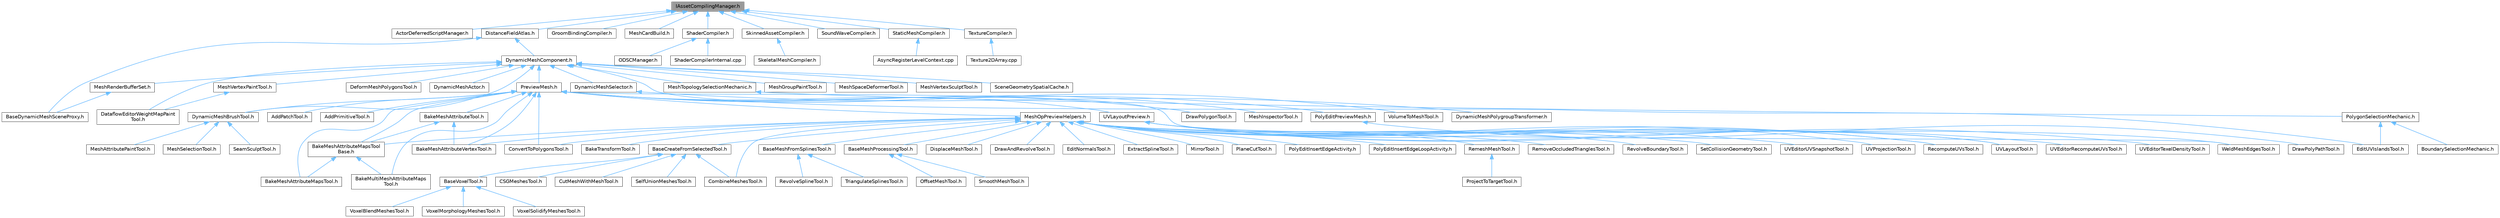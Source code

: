 digraph "IAssetCompilingManager.h"
{
 // INTERACTIVE_SVG=YES
 // LATEX_PDF_SIZE
  bgcolor="transparent";
  edge [fontname=Helvetica,fontsize=10,labelfontname=Helvetica,labelfontsize=10];
  node [fontname=Helvetica,fontsize=10,shape=box,height=0.2,width=0.4];
  Node1 [id="Node000001",label="IAssetCompilingManager.h",height=0.2,width=0.4,color="gray40", fillcolor="grey60", style="filled", fontcolor="black",tooltip=" "];
  Node1 -> Node2 [id="edge1_Node000001_Node000002",dir="back",color="steelblue1",style="solid",tooltip=" "];
  Node2 [id="Node000002",label="ActorDeferredScriptManager.h",height=0.2,width=0.4,color="grey40", fillcolor="white", style="filled",URL="$d1/dc5/ActorDeferredScriptManager_8h.html",tooltip=" "];
  Node1 -> Node3 [id="edge2_Node000001_Node000003",dir="back",color="steelblue1",style="solid",tooltip=" "];
  Node3 [id="Node000003",label="DistanceFieldAtlas.h",height=0.2,width=0.4,color="grey40", fillcolor="white", style="filled",URL="$df/def/DistanceFieldAtlas_8h.html",tooltip=" "];
  Node3 -> Node4 [id="edge3_Node000003_Node000004",dir="back",color="steelblue1",style="solid",tooltip=" "];
  Node4 [id="Node000004",label="BaseDynamicMeshSceneProxy.h",height=0.2,width=0.4,color="grey40", fillcolor="white", style="filled",URL="$d2/dee/BaseDynamicMeshSceneProxy_8h.html",tooltip=" "];
  Node3 -> Node5 [id="edge4_Node000003_Node000005",dir="back",color="steelblue1",style="solid",tooltip=" "];
  Node5 [id="Node000005",label="DynamicMeshComponent.h",height=0.2,width=0.4,color="grey40", fillcolor="white", style="filled",URL="$d8/d66/DynamicMeshComponent_8h.html",tooltip=" "];
  Node5 -> Node6 [id="edge5_Node000005_Node000006",dir="back",color="steelblue1",style="solid",tooltip=" "];
  Node6 [id="Node000006",label="DataflowEditorWeightMapPaint\lTool.h",height=0.2,width=0.4,color="grey40", fillcolor="white", style="filled",URL="$db/d46/DataflowEditorWeightMapPaintTool_8h.html",tooltip=" "];
  Node5 -> Node7 [id="edge6_Node000005_Node000007",dir="back",color="steelblue1",style="solid",tooltip=" "];
  Node7 [id="Node000007",label="DeformMeshPolygonsTool.h",height=0.2,width=0.4,color="grey40", fillcolor="white", style="filled",URL="$db/d72/DeformMeshPolygonsTool_8h.html",tooltip=" "];
  Node5 -> Node8 [id="edge7_Node000005_Node000008",dir="back",color="steelblue1",style="solid",tooltip=" "];
  Node8 [id="Node000008",label="DynamicMeshActor.h",height=0.2,width=0.4,color="grey40", fillcolor="white", style="filled",URL="$d1/d71/DynamicMeshActor_8h.html",tooltip=" "];
  Node5 -> Node9 [id="edge8_Node000005_Node000009",dir="back",color="steelblue1",style="solid",tooltip=" "];
  Node9 [id="Node000009",label="DynamicMeshBrushTool.h",height=0.2,width=0.4,color="grey40", fillcolor="white", style="filled",URL="$da/d04/DynamicMeshBrushTool_8h.html",tooltip=" "];
  Node9 -> Node10 [id="edge9_Node000009_Node000010",dir="back",color="steelblue1",style="solid",tooltip=" "];
  Node10 [id="Node000010",label="MeshAttributePaintTool.h",height=0.2,width=0.4,color="grey40", fillcolor="white", style="filled",URL="$d3/d29/MeshAttributePaintTool_8h.html",tooltip=" "];
  Node9 -> Node11 [id="edge10_Node000009_Node000011",dir="back",color="steelblue1",style="solid",tooltip=" "];
  Node11 [id="Node000011",label="MeshSelectionTool.h",height=0.2,width=0.4,color="grey40", fillcolor="white", style="filled",URL="$d8/d80/MeshSelectionTool_8h.html",tooltip=" "];
  Node9 -> Node12 [id="edge11_Node000009_Node000012",dir="back",color="steelblue1",style="solid",tooltip=" "];
  Node12 [id="Node000012",label="SeamSculptTool.h",height=0.2,width=0.4,color="grey40", fillcolor="white", style="filled",URL="$d1/d31/SeamSculptTool_8h.html",tooltip=" "];
  Node5 -> Node13 [id="edge12_Node000005_Node000013",dir="back",color="steelblue1",style="solid",tooltip=" "];
  Node13 [id="Node000013",label="DynamicMeshSelector.h",height=0.2,width=0.4,color="grey40", fillcolor="white", style="filled",URL="$dc/d01/DynamicMeshSelector_8h.html",tooltip=" "];
  Node13 -> Node14 [id="edge13_Node000013_Node000014",dir="back",color="steelblue1",style="solid",tooltip=" "];
  Node14 [id="Node000014",label="DynamicMeshPolygroupTransformer.h",height=0.2,width=0.4,color="grey40", fillcolor="white", style="filled",URL="$dc/db2/DynamicMeshPolygroupTransformer_8h.html",tooltip=" "];
  Node5 -> Node15 [id="edge14_Node000005_Node000015",dir="back",color="steelblue1",style="solid",tooltip=" "];
  Node15 [id="Node000015",label="EditUVIslandsTool.h",height=0.2,width=0.4,color="grey40", fillcolor="white", style="filled",URL="$d0/de4/EditUVIslandsTool_8h.html",tooltip=" "];
  Node5 -> Node16 [id="edge15_Node000005_Node000016",dir="back",color="steelblue1",style="solid",tooltip=" "];
  Node16 [id="Node000016",label="MeshGroupPaintTool.h",height=0.2,width=0.4,color="grey40", fillcolor="white", style="filled",URL="$dd/d04/MeshGroupPaintTool_8h.html",tooltip=" "];
  Node5 -> Node17 [id="edge16_Node000005_Node000017",dir="back",color="steelblue1",style="solid",tooltip=" "];
  Node17 [id="Node000017",label="MeshRenderBufferSet.h",height=0.2,width=0.4,color="grey40", fillcolor="white", style="filled",URL="$de/dc2/MeshRenderBufferSet_8h.html",tooltip=" "];
  Node17 -> Node4 [id="edge17_Node000017_Node000004",dir="back",color="steelblue1",style="solid",tooltip=" "];
  Node5 -> Node18 [id="edge18_Node000005_Node000018",dir="back",color="steelblue1",style="solid",tooltip=" "];
  Node18 [id="Node000018",label="MeshSpaceDeformerTool.h",height=0.2,width=0.4,color="grey40", fillcolor="white", style="filled",URL="$d7/dc8/MeshSpaceDeformerTool_8h.html",tooltip=" "];
  Node5 -> Node19 [id="edge19_Node000005_Node000019",dir="back",color="steelblue1",style="solid",tooltip=" "];
  Node19 [id="Node000019",label="MeshTopologySelectionMechanic.h",height=0.2,width=0.4,color="grey40", fillcolor="white", style="filled",URL="$d5/d15/MeshTopologySelectionMechanic_8h.html",tooltip=" "];
  Node19 -> Node20 [id="edge20_Node000019_Node000020",dir="back",color="steelblue1",style="solid",tooltip=" "];
  Node20 [id="Node000020",label="PolygonSelectionMechanic.h",height=0.2,width=0.4,color="grey40", fillcolor="white", style="filled",URL="$da/dff/PolygonSelectionMechanic_8h.html",tooltip=" "];
  Node20 -> Node21 [id="edge21_Node000020_Node000021",dir="back",color="steelblue1",style="solid",tooltip=" "];
  Node21 [id="Node000021",label="BoundarySelectionMechanic.h",height=0.2,width=0.4,color="grey40", fillcolor="white", style="filled",URL="$d8/dd6/BoundarySelectionMechanic_8h.html",tooltip=" "];
  Node20 -> Node15 [id="edge22_Node000020_Node000015",dir="back",color="steelblue1",style="solid",tooltip=" "];
  Node5 -> Node22 [id="edge23_Node000005_Node000022",dir="back",color="steelblue1",style="solid",tooltip=" "];
  Node22 [id="Node000022",label="MeshVertexPaintTool.h",height=0.2,width=0.4,color="grey40", fillcolor="white", style="filled",URL="$db/d74/MeshVertexPaintTool_8h.html",tooltip=" "];
  Node22 -> Node6 [id="edge24_Node000022_Node000006",dir="back",color="steelblue1",style="solid",tooltip=" "];
  Node5 -> Node23 [id="edge25_Node000005_Node000023",dir="back",color="steelblue1",style="solid",tooltip=" "];
  Node23 [id="Node000023",label="MeshVertexSculptTool.h",height=0.2,width=0.4,color="grey40", fillcolor="white", style="filled",URL="$dc/da6/MeshVertexSculptTool_8h.html",tooltip=" "];
  Node5 -> Node24 [id="edge26_Node000005_Node000024",dir="back",color="steelblue1",style="solid",tooltip=" "];
  Node24 [id="Node000024",label="PreviewMesh.h",height=0.2,width=0.4,color="grey40", fillcolor="white", style="filled",URL="$d6/d30/PreviewMesh_8h.html",tooltip=" "];
  Node24 -> Node25 [id="edge27_Node000024_Node000025",dir="back",color="steelblue1",style="solid",tooltip=" "];
  Node25 [id="Node000025",label="AddPatchTool.h",height=0.2,width=0.4,color="grey40", fillcolor="white", style="filled",URL="$d5/deb/AddPatchTool_8h.html",tooltip=" "];
  Node24 -> Node26 [id="edge28_Node000024_Node000026",dir="back",color="steelblue1",style="solid",tooltip=" "];
  Node26 [id="Node000026",label="AddPrimitiveTool.h",height=0.2,width=0.4,color="grey40", fillcolor="white", style="filled",URL="$d5/dbf/AddPrimitiveTool_8h.html",tooltip=" "];
  Node24 -> Node27 [id="edge29_Node000024_Node000027",dir="back",color="steelblue1",style="solid",tooltip=" "];
  Node27 [id="Node000027",label="BakeMeshAttributeMapsTool.h",height=0.2,width=0.4,color="grey40", fillcolor="white", style="filled",URL="$d8/d14/BakeMeshAttributeMapsTool_8h.html",tooltip=" "];
  Node24 -> Node28 [id="edge30_Node000024_Node000028",dir="back",color="steelblue1",style="solid",tooltip=" "];
  Node28 [id="Node000028",label="BakeMeshAttributeMapsTool\lBase.h",height=0.2,width=0.4,color="grey40", fillcolor="white", style="filled",URL="$dc/d68/BakeMeshAttributeMapsToolBase_8h.html",tooltip=" "];
  Node28 -> Node27 [id="edge31_Node000028_Node000027",dir="back",color="steelblue1",style="solid",tooltip=" "];
  Node28 -> Node29 [id="edge32_Node000028_Node000029",dir="back",color="steelblue1",style="solid",tooltip=" "];
  Node29 [id="Node000029",label="BakeMultiMeshAttributeMaps\lTool.h",height=0.2,width=0.4,color="grey40", fillcolor="white", style="filled",URL="$d7/d65/BakeMultiMeshAttributeMapsTool_8h.html",tooltip=" "];
  Node24 -> Node30 [id="edge33_Node000024_Node000030",dir="back",color="steelblue1",style="solid",tooltip=" "];
  Node30 [id="Node000030",label="BakeMeshAttributeTool.h",height=0.2,width=0.4,color="grey40", fillcolor="white", style="filled",URL="$d0/d82/BakeMeshAttributeTool_8h.html",tooltip=" "];
  Node30 -> Node28 [id="edge34_Node000030_Node000028",dir="back",color="steelblue1",style="solid",tooltip=" "];
  Node30 -> Node31 [id="edge35_Node000030_Node000031",dir="back",color="steelblue1",style="solid",tooltip=" "];
  Node31 [id="Node000031",label="BakeMeshAttributeVertexTool.h",height=0.2,width=0.4,color="grey40", fillcolor="white", style="filled",URL="$d6/d76/BakeMeshAttributeVertexTool_8h.html",tooltip=" "];
  Node24 -> Node31 [id="edge36_Node000024_Node000031",dir="back",color="steelblue1",style="solid",tooltip=" "];
  Node24 -> Node29 [id="edge37_Node000024_Node000029",dir="back",color="steelblue1",style="solid",tooltip=" "];
  Node24 -> Node32 [id="edge38_Node000024_Node000032",dir="back",color="steelblue1",style="solid",tooltip=" "];
  Node32 [id="Node000032",label="ConvertToPolygonsTool.h",height=0.2,width=0.4,color="grey40", fillcolor="white", style="filled",URL="$d7/d5a/ConvertToPolygonsTool_8h.html",tooltip=" "];
  Node24 -> Node33 [id="edge39_Node000024_Node000033",dir="back",color="steelblue1",style="solid",tooltip=" "];
  Node33 [id="Node000033",label="DrawPolygonTool.h",height=0.2,width=0.4,color="grey40", fillcolor="white", style="filled",URL="$d0/d15/DrawPolygonTool_8h.html",tooltip=" "];
  Node24 -> Node9 [id="edge40_Node000024_Node000009",dir="back",color="steelblue1",style="solid",tooltip=" "];
  Node24 -> Node34 [id="edge41_Node000024_Node000034",dir="back",color="steelblue1",style="solid",tooltip=" "];
  Node34 [id="Node000034",label="MeshInspectorTool.h",height=0.2,width=0.4,color="grey40", fillcolor="white", style="filled",URL="$de/da1/MeshInspectorTool_8h.html",tooltip=" "];
  Node24 -> Node35 [id="edge42_Node000024_Node000035",dir="back",color="steelblue1",style="solid",tooltip=" "];
  Node35 [id="Node000035",label="MeshOpPreviewHelpers.h",height=0.2,width=0.4,color="grey40", fillcolor="white", style="filled",URL="$de/d33/MeshOpPreviewHelpers_8h.html",tooltip=" "];
  Node35 -> Node28 [id="edge43_Node000035_Node000028",dir="back",color="steelblue1",style="solid",tooltip=" "];
  Node35 -> Node31 [id="edge44_Node000035_Node000031",dir="back",color="steelblue1",style="solid",tooltip=" "];
  Node35 -> Node36 [id="edge45_Node000035_Node000036",dir="back",color="steelblue1",style="solid",tooltip=" "];
  Node36 [id="Node000036",label="BakeTransformTool.h",height=0.2,width=0.4,color="grey40", fillcolor="white", style="filled",URL="$dc/d39/BakeTransformTool_8h.html",tooltip=" "];
  Node35 -> Node37 [id="edge46_Node000035_Node000037",dir="back",color="steelblue1",style="solid",tooltip=" "];
  Node37 [id="Node000037",label="BaseCreateFromSelectedTool.h",height=0.2,width=0.4,color="grey40", fillcolor="white", style="filled",URL="$de/dc7/BaseCreateFromSelectedTool_8h.html",tooltip=" "];
  Node37 -> Node38 [id="edge47_Node000037_Node000038",dir="back",color="steelblue1",style="solid",tooltip=" "];
  Node38 [id="Node000038",label="BaseVoxelTool.h",height=0.2,width=0.4,color="grey40", fillcolor="white", style="filled",URL="$db/d63/BaseVoxelTool_8h.html",tooltip=" "];
  Node38 -> Node39 [id="edge48_Node000038_Node000039",dir="back",color="steelblue1",style="solid",tooltip=" "];
  Node39 [id="Node000039",label="VoxelBlendMeshesTool.h",height=0.2,width=0.4,color="grey40", fillcolor="white", style="filled",URL="$da/d0e/VoxelBlendMeshesTool_8h.html",tooltip=" "];
  Node38 -> Node40 [id="edge49_Node000038_Node000040",dir="back",color="steelblue1",style="solid",tooltip=" "];
  Node40 [id="Node000040",label="VoxelMorphologyMeshesTool.h",height=0.2,width=0.4,color="grey40", fillcolor="white", style="filled",URL="$dc/d30/VoxelMorphologyMeshesTool_8h.html",tooltip=" "];
  Node38 -> Node41 [id="edge50_Node000038_Node000041",dir="back",color="steelblue1",style="solid",tooltip=" "];
  Node41 [id="Node000041",label="VoxelSolidifyMeshesTool.h",height=0.2,width=0.4,color="grey40", fillcolor="white", style="filled",URL="$de/da2/VoxelSolidifyMeshesTool_8h.html",tooltip=" "];
  Node37 -> Node42 [id="edge51_Node000037_Node000042",dir="back",color="steelblue1",style="solid",tooltip=" "];
  Node42 [id="Node000042",label="CSGMeshesTool.h",height=0.2,width=0.4,color="grey40", fillcolor="white", style="filled",URL="$db/dd1/CSGMeshesTool_8h.html",tooltip=" "];
  Node37 -> Node43 [id="edge52_Node000037_Node000043",dir="back",color="steelblue1",style="solid",tooltip=" "];
  Node43 [id="Node000043",label="CombineMeshesTool.h",height=0.2,width=0.4,color="grey40", fillcolor="white", style="filled",URL="$dd/da3/CombineMeshesTool_8h.html",tooltip=" "];
  Node37 -> Node44 [id="edge53_Node000037_Node000044",dir="back",color="steelblue1",style="solid",tooltip=" "];
  Node44 [id="Node000044",label="CutMeshWithMeshTool.h",height=0.2,width=0.4,color="grey40", fillcolor="white", style="filled",URL="$d2/d2c/CutMeshWithMeshTool_8h.html",tooltip=" "];
  Node37 -> Node45 [id="edge54_Node000037_Node000045",dir="back",color="steelblue1",style="solid",tooltip=" "];
  Node45 [id="Node000045",label="SelfUnionMeshesTool.h",height=0.2,width=0.4,color="grey40", fillcolor="white", style="filled",URL="$dc/dad/SelfUnionMeshesTool_8h.html",tooltip=" "];
  Node35 -> Node46 [id="edge55_Node000035_Node000046",dir="back",color="steelblue1",style="solid",tooltip=" "];
  Node46 [id="Node000046",label="BaseMeshFromSplinesTool.h",height=0.2,width=0.4,color="grey40", fillcolor="white", style="filled",URL="$da/d31/BaseMeshFromSplinesTool_8h.html",tooltip=" "];
  Node46 -> Node47 [id="edge56_Node000046_Node000047",dir="back",color="steelblue1",style="solid",tooltip=" "];
  Node47 [id="Node000047",label="RevolveSplineTool.h",height=0.2,width=0.4,color="grey40", fillcolor="white", style="filled",URL="$d3/d36/RevolveSplineTool_8h.html",tooltip=" "];
  Node46 -> Node48 [id="edge57_Node000046_Node000048",dir="back",color="steelblue1",style="solid",tooltip=" "];
  Node48 [id="Node000048",label="TriangulateSplinesTool.h",height=0.2,width=0.4,color="grey40", fillcolor="white", style="filled",URL="$d9/de6/TriangulateSplinesTool_8h.html",tooltip=" "];
  Node35 -> Node49 [id="edge58_Node000035_Node000049",dir="back",color="steelblue1",style="solid",tooltip=" "];
  Node49 [id="Node000049",label="BaseMeshProcessingTool.h",height=0.2,width=0.4,color="grey40", fillcolor="white", style="filled",URL="$d4/d77/BaseMeshProcessingTool_8h.html",tooltip=" "];
  Node49 -> Node50 [id="edge59_Node000049_Node000050",dir="back",color="steelblue1",style="solid",tooltip=" "];
  Node50 [id="Node000050",label="OffsetMeshTool.h",height=0.2,width=0.4,color="grey40", fillcolor="white", style="filled",URL="$da/d01/OffsetMeshTool_8h.html",tooltip=" "];
  Node49 -> Node51 [id="edge60_Node000049_Node000051",dir="back",color="steelblue1",style="solid",tooltip=" "];
  Node51 [id="Node000051",label="SmoothMeshTool.h",height=0.2,width=0.4,color="grey40", fillcolor="white", style="filled",URL="$da/da9/SmoothMeshTool_8h.html",tooltip=" "];
  Node35 -> Node43 [id="edge61_Node000035_Node000043",dir="back",color="steelblue1",style="solid",tooltip=" "];
  Node35 -> Node32 [id="edge62_Node000035_Node000032",dir="back",color="steelblue1",style="solid",tooltip=" "];
  Node35 -> Node52 [id="edge63_Node000035_Node000052",dir="back",color="steelblue1",style="solid",tooltip=" "];
  Node52 [id="Node000052",label="DisplaceMeshTool.h",height=0.2,width=0.4,color="grey40", fillcolor="white", style="filled",URL="$da/d28/DisplaceMeshTool_8h.html",tooltip=" "];
  Node35 -> Node53 [id="edge64_Node000035_Node000053",dir="back",color="steelblue1",style="solid",tooltip=" "];
  Node53 [id="Node000053",label="DrawAndRevolveTool.h",height=0.2,width=0.4,color="grey40", fillcolor="white", style="filled",URL="$d8/d06/DrawAndRevolveTool_8h.html",tooltip=" "];
  Node35 -> Node54 [id="edge65_Node000035_Node000054",dir="back",color="steelblue1",style="solid",tooltip=" "];
  Node54 [id="Node000054",label="EditNormalsTool.h",height=0.2,width=0.4,color="grey40", fillcolor="white", style="filled",URL="$de/d53/EditNormalsTool_8h.html",tooltip=" "];
  Node35 -> Node55 [id="edge66_Node000035_Node000055",dir="back",color="steelblue1",style="solid",tooltip=" "];
  Node55 [id="Node000055",label="ExtractSplineTool.h",height=0.2,width=0.4,color="grey40", fillcolor="white", style="filled",URL="$d3/d4d/ExtractSplineTool_8h.html",tooltip=" "];
  Node35 -> Node56 [id="edge67_Node000035_Node000056",dir="back",color="steelblue1",style="solid",tooltip=" "];
  Node56 [id="Node000056",label="MirrorTool.h",height=0.2,width=0.4,color="grey40", fillcolor="white", style="filled",URL="$d3/dc9/MirrorTool_8h.html",tooltip=" "];
  Node35 -> Node57 [id="edge68_Node000035_Node000057",dir="back",color="steelblue1",style="solid",tooltip=" "];
  Node57 [id="Node000057",label="PlaneCutTool.h",height=0.2,width=0.4,color="grey40", fillcolor="white", style="filled",URL="$dd/def/PlaneCutTool_8h.html",tooltip=" "];
  Node35 -> Node58 [id="edge69_Node000035_Node000058",dir="back",color="steelblue1",style="solid",tooltip=" "];
  Node58 [id="Node000058",label="PolyEditInsertEdgeActivity.h",height=0.2,width=0.4,color="grey40", fillcolor="white", style="filled",URL="$d1/d26/PolyEditInsertEdgeActivity_8h.html",tooltip=" "];
  Node35 -> Node59 [id="edge70_Node000035_Node000059",dir="back",color="steelblue1",style="solid",tooltip=" "];
  Node59 [id="Node000059",label="PolyEditInsertEdgeLoopActivity.h",height=0.2,width=0.4,color="grey40", fillcolor="white", style="filled",URL="$d5/d37/PolyEditInsertEdgeLoopActivity_8h.html",tooltip=" "];
  Node35 -> Node60 [id="edge71_Node000035_Node000060",dir="back",color="steelblue1",style="solid",tooltip=" "];
  Node60 [id="Node000060",label="RecomputeUVsTool.h",height=0.2,width=0.4,color="grey40", fillcolor="white", style="filled",URL="$d0/d92/RecomputeUVsTool_8h.html",tooltip=" "];
  Node35 -> Node61 [id="edge72_Node000035_Node000061",dir="back",color="steelblue1",style="solid",tooltip=" "];
  Node61 [id="Node000061",label="RemeshMeshTool.h",height=0.2,width=0.4,color="grey40", fillcolor="white", style="filled",URL="$dc/dd6/RemeshMeshTool_8h.html",tooltip=" "];
  Node61 -> Node62 [id="edge73_Node000061_Node000062",dir="back",color="steelblue1",style="solid",tooltip=" "];
  Node62 [id="Node000062",label="ProjectToTargetTool.h",height=0.2,width=0.4,color="grey40", fillcolor="white", style="filled",URL="$d3/daa/ProjectToTargetTool_8h.html",tooltip=" "];
  Node35 -> Node63 [id="edge74_Node000035_Node000063",dir="back",color="steelblue1",style="solid",tooltip=" "];
  Node63 [id="Node000063",label="RemoveOccludedTrianglesTool.h",height=0.2,width=0.4,color="grey40", fillcolor="white", style="filled",URL="$d9/da1/RemoveOccludedTrianglesTool_8h.html",tooltip=" "];
  Node35 -> Node64 [id="edge75_Node000035_Node000064",dir="back",color="steelblue1",style="solid",tooltip=" "];
  Node64 [id="Node000064",label="RevolveBoundaryTool.h",height=0.2,width=0.4,color="grey40", fillcolor="white", style="filled",URL="$da/dce/RevolveBoundaryTool_8h.html",tooltip=" "];
  Node35 -> Node65 [id="edge76_Node000035_Node000065",dir="back",color="steelblue1",style="solid",tooltip=" "];
  Node65 [id="Node000065",label="SetCollisionGeometryTool.h",height=0.2,width=0.4,color="grey40", fillcolor="white", style="filled",URL="$d0/de6/SetCollisionGeometryTool_8h.html",tooltip=" "];
  Node35 -> Node66 [id="edge77_Node000035_Node000066",dir="back",color="steelblue1",style="solid",tooltip=" "];
  Node66 [id="Node000066",label="UVEditorUVSnapshotTool.h",height=0.2,width=0.4,color="grey40", fillcolor="white", style="filled",URL="$d4/dd6/UVEditorUVSnapshotTool_8h.html",tooltip=" "];
  Node35 -> Node67 [id="edge78_Node000035_Node000067",dir="back",color="steelblue1",style="solid",tooltip=" "];
  Node67 [id="Node000067",label="UVLayoutTool.h",height=0.2,width=0.4,color="grey40", fillcolor="white", style="filled",URL="$d6/d89/UVLayoutTool_8h.html",tooltip=" "];
  Node35 -> Node68 [id="edge79_Node000035_Node000068",dir="back",color="steelblue1",style="solid",tooltip=" "];
  Node68 [id="Node000068",label="UVProjectionTool.h",height=0.2,width=0.4,color="grey40", fillcolor="white", style="filled",URL="$d5/d4f/UVProjectionTool_8h.html",tooltip=" "];
  Node35 -> Node69 [id="edge80_Node000035_Node000069",dir="back",color="steelblue1",style="solid",tooltip=" "];
  Node69 [id="Node000069",label="WeldMeshEdgesTool.h",height=0.2,width=0.4,color="grey40", fillcolor="white", style="filled",URL="$d5/d6e/WeldMeshEdgesTool_8h.html",tooltip=" "];
  Node24 -> Node70 [id="edge81_Node000024_Node000070",dir="back",color="steelblue1",style="solid",tooltip=" "];
  Node70 [id="Node000070",label="PolyEditPreviewMesh.h",height=0.2,width=0.4,color="grey40", fillcolor="white", style="filled",URL="$d2/de8/PolyEditPreviewMesh_8h.html",tooltip=" "];
  Node70 -> Node71 [id="edge82_Node000070_Node000071",dir="back",color="steelblue1",style="solid",tooltip=" "];
  Node71 [id="Node000071",label="DrawPolyPathTool.h",height=0.2,width=0.4,color="grey40", fillcolor="white", style="filled",URL="$dc/d3e/DrawPolyPathTool_8h.html",tooltip=" "];
  Node24 -> Node72 [id="edge83_Node000024_Node000072",dir="back",color="steelblue1",style="solid",tooltip=" "];
  Node72 [id="Node000072",label="UVLayoutPreview.h",height=0.2,width=0.4,color="grey40", fillcolor="white", style="filled",URL="$dd/d16/UVLayoutPreview_8h.html",tooltip=" "];
  Node72 -> Node60 [id="edge84_Node000072_Node000060",dir="back",color="steelblue1",style="solid",tooltip=" "];
  Node72 -> Node73 [id="edge85_Node000072_Node000073",dir="back",color="steelblue1",style="solid",tooltip=" "];
  Node73 [id="Node000073",label="UVEditorRecomputeUVsTool.h",height=0.2,width=0.4,color="grey40", fillcolor="white", style="filled",URL="$d2/db8/UVEditorRecomputeUVsTool_8h.html",tooltip=" "];
  Node72 -> Node74 [id="edge86_Node000072_Node000074",dir="back",color="steelblue1",style="solid",tooltip=" "];
  Node74 [id="Node000074",label="UVEditorTexelDensityTool.h",height=0.2,width=0.4,color="grey40", fillcolor="white", style="filled",URL="$d0/d8b/UVEditorTexelDensityTool_8h.html",tooltip=" "];
  Node72 -> Node67 [id="edge87_Node000072_Node000067",dir="back",color="steelblue1",style="solid",tooltip=" "];
  Node24 -> Node75 [id="edge88_Node000024_Node000075",dir="back",color="steelblue1",style="solid",tooltip=" "];
  Node75 [id="Node000075",label="VolumeToMeshTool.h",height=0.2,width=0.4,color="grey40", fillcolor="white", style="filled",URL="$de/d64/VolumeToMeshTool_8h.html",tooltip=" "];
  Node24 -> Node69 [id="edge89_Node000024_Node000069",dir="back",color="steelblue1",style="solid",tooltip=" "];
  Node5 -> Node76 [id="edge90_Node000005_Node000076",dir="back",color="steelblue1",style="solid",tooltip=" "];
  Node76 [id="Node000076",label="SceneGeometrySpatialCache.h",height=0.2,width=0.4,color="grey40", fillcolor="white", style="filled",URL="$d6/d6f/SceneGeometrySpatialCache_8h.html",tooltip=" "];
  Node1 -> Node77 [id="edge91_Node000001_Node000077",dir="back",color="steelblue1",style="solid",tooltip=" "];
  Node77 [id="Node000077",label="GroomBindingCompiler.h",height=0.2,width=0.4,color="grey40", fillcolor="white", style="filled",URL="$d6/def/GroomBindingCompiler_8h.html",tooltip=" "];
  Node1 -> Node78 [id="edge92_Node000001_Node000078",dir="back",color="steelblue1",style="solid",tooltip=" "];
  Node78 [id="Node000078",label="MeshCardBuild.h",height=0.2,width=0.4,color="grey40", fillcolor="white", style="filled",URL="$d8/df6/MeshCardBuild_8h.html",tooltip=" "];
  Node1 -> Node79 [id="edge93_Node000001_Node000079",dir="back",color="steelblue1",style="solid",tooltip=" "];
  Node79 [id="Node000079",label="ShaderCompiler.h",height=0.2,width=0.4,color="grey40", fillcolor="white", style="filled",URL="$d4/de9/ShaderCompiler_8h.html",tooltip=" "];
  Node79 -> Node80 [id="edge94_Node000079_Node000080",dir="back",color="steelblue1",style="solid",tooltip=" "];
  Node80 [id="Node000080",label="ODSCManager.h",height=0.2,width=0.4,color="grey40", fillcolor="white", style="filled",URL="$d9/d08/ODSCManager_8h.html",tooltip=" "];
  Node79 -> Node81 [id="edge95_Node000079_Node000081",dir="back",color="steelblue1",style="solid",tooltip=" "];
  Node81 [id="Node000081",label="ShaderCompilerInternal.cpp",height=0.2,width=0.4,color="grey40", fillcolor="white", style="filled",URL="$db/dce/ShaderCompilerInternal_8cpp.html",tooltip=" "];
  Node1 -> Node82 [id="edge96_Node000001_Node000082",dir="back",color="steelblue1",style="solid",tooltip=" "];
  Node82 [id="Node000082",label="SkinnedAssetCompiler.h",height=0.2,width=0.4,color="grey40", fillcolor="white", style="filled",URL="$d0/da2/SkinnedAssetCompiler_8h.html",tooltip=" "];
  Node82 -> Node83 [id="edge97_Node000082_Node000083",dir="back",color="steelblue1",style="solid",tooltip=" "];
  Node83 [id="Node000083",label="SkeletalMeshCompiler.h",height=0.2,width=0.4,color="grey40", fillcolor="white", style="filled",URL="$d0/d69/SkeletalMeshCompiler_8h.html",tooltip=" "];
  Node1 -> Node84 [id="edge98_Node000001_Node000084",dir="back",color="steelblue1",style="solid",tooltip=" "];
  Node84 [id="Node000084",label="SoundWaveCompiler.h",height=0.2,width=0.4,color="grey40", fillcolor="white", style="filled",URL="$d3/da5/SoundWaveCompiler_8h.html",tooltip=" "];
  Node1 -> Node85 [id="edge99_Node000001_Node000085",dir="back",color="steelblue1",style="solid",tooltip=" "];
  Node85 [id="Node000085",label="StaticMeshCompiler.h",height=0.2,width=0.4,color="grey40", fillcolor="white", style="filled",URL="$dd/db2/StaticMeshCompiler_8h.html",tooltip=" "];
  Node85 -> Node86 [id="edge100_Node000085_Node000086",dir="back",color="steelblue1",style="solid",tooltip=" "];
  Node86 [id="Node000086",label="AsyncRegisterLevelContext.cpp",height=0.2,width=0.4,color="grey40", fillcolor="white", style="filled",URL="$da/df8/AsyncRegisterLevelContext_8cpp.html",tooltip=" "];
  Node1 -> Node87 [id="edge101_Node000001_Node000087",dir="back",color="steelblue1",style="solid",tooltip=" "];
  Node87 [id="Node000087",label="TextureCompiler.h",height=0.2,width=0.4,color="grey40", fillcolor="white", style="filled",URL="$d0/d14/TextureCompiler_8h.html",tooltip=" "];
  Node87 -> Node88 [id="edge102_Node000087_Node000088",dir="back",color="steelblue1",style="solid",tooltip=" "];
  Node88 [id="Node000088",label="Texture2DArray.cpp",height=0.2,width=0.4,color="grey40", fillcolor="white", style="filled",URL="$d7/d13/Texture2DArray_8cpp.html",tooltip=" "];
}
